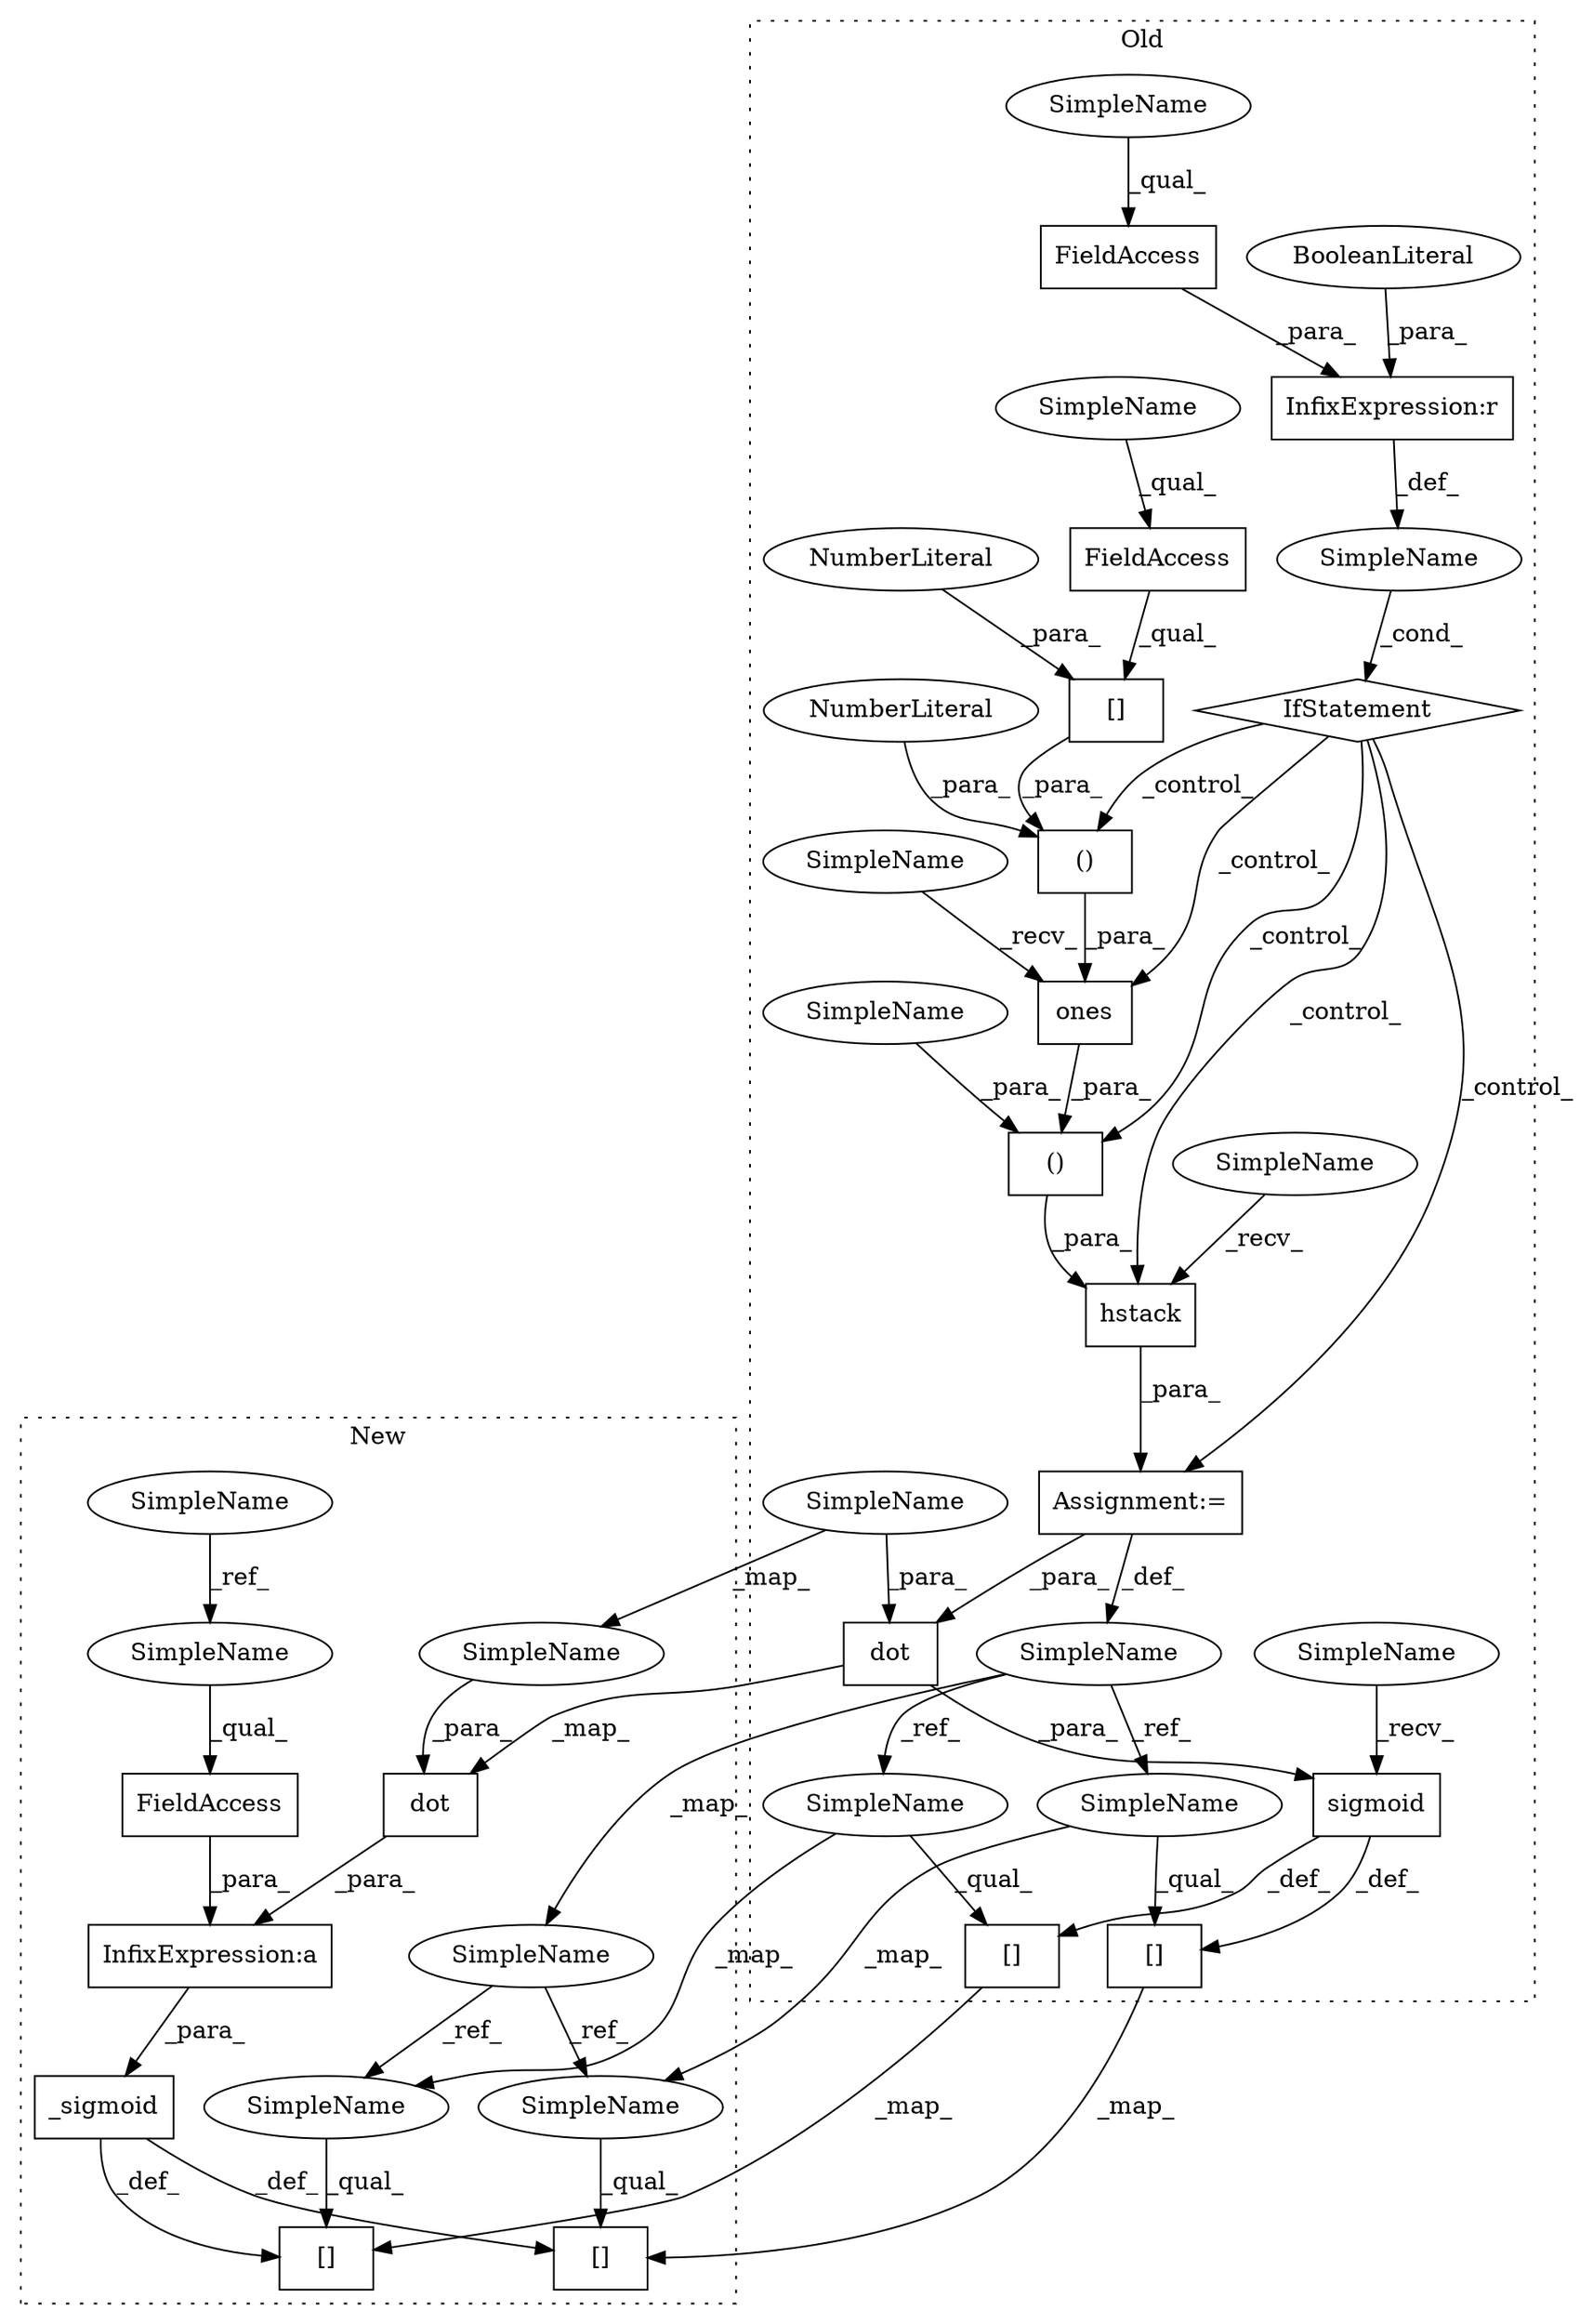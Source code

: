 digraph G {
subgraph cluster0 {
1 [label="()" a="106" s="2969" l="68" shape="box"];
4 [label="[]" a="2" s="3107,3144" l="7,2" shape="box"];
5 [label="()" a="106" s="2987" l="29" shape="box"];
6 [label="[]" a="2" s="3195,3232" l="7,2" shape="box"];
9 [label="NumberLiteral" a="34" s="3015" l="1" shape="ellipse"];
10 [label="hstack" a="32" s="2955,3037" l="14,2" shape="box"];
11 [label="dot" a="32" s="3166,3187" l="4,1" shape="box"];
13 [label="InfixExpression:r" a="27" s="2924" l="4" shape="box"];
14 [label="[]" a="2" s="2987,3001" l="13,1" shape="box"];
15 [label="NumberLiteral" a="34" s="3000" l="1" shape="ellipse"];
16 [label="FieldAccess" a="22" s="2987" l="12" shape="box"];
17 [label="FieldAccess" a="22" s="2910" l="14" shape="box"];
18 [label="sigmoid" a="32" s="3152,3188" l="8,1" shape="box"];
20 [label="SimpleName" a="42" s="3051" l="1" shape="ellipse"];
23 [label="BooleanLiteral" a="9" s="2928" l="4" shape="ellipse"];
24 [label="ones" a="32" s="2975,3016" l="12,2" shape="box"];
25 [label="IfStatement" a="25" s="2906,2932" l="4,2" shape="diamond"];
26 [label="SimpleName" a="42" s="" l="" shape="ellipse"];
27 [label="Assignment:=" a="7" s="2948" l="1" shape="box"];
28 [label="SimpleName" a="42" s="3031" l="6" shape="ellipse"];
29 [label="SimpleName" a="42" s="2987" l="6" shape="ellipse"];
30 [label="SimpleName" a="42" s="3170" l="6" shape="ellipse"];
32 [label="SimpleName" a="42" s="2949" l="5" shape="ellipse"];
33 [label="SimpleName" a="42" s="2969" l="5" shape="ellipse"];
34 [label="SimpleName" a="42" s="3107" l="1" shape="ellipse"];
35 [label="SimpleName" a="42" s="3195" l="1" shape="ellipse"];
38 [label="SimpleName" a="42" s="3147" l="4" shape="ellipse"];
39 [label="SimpleName" a="42" s="2910" l="4" shape="ellipse"];
label = "Old";
style="dotted";
}
subgraph cluster1 {
2 [label="_sigmoid" a="32" s="3143,3193" l="9,1" shape="box"];
3 [label="[]" a="2" s="3098,3140" l="12,2" shape="box"];
7 [label="[]" a="2" s="3200,3242" l="12,2" shape="box"];
8 [label="InfixExpression:a" a="27" s="3175" l="3" shape="box"];
12 [label="dot" a="32" s="3158,3174" l="4,1" shape="box"];
19 [label="FieldAccess" a="22" s="3178" l="15" shape="box"];
21 [label="SimpleName" a="42" s="3042" l="6" shape="ellipse"];
22 [label="SimpleName" a="42" s="2996" l="4" shape="ellipse"];
31 [label="SimpleName" a="42" s="3178" l="4" shape="ellipse"];
36 [label="SimpleName" a="42" s="3200" l="6" shape="ellipse"];
37 [label="SimpleName" a="42" s="3098" l="6" shape="ellipse"];
40 [label="SimpleName" a="42" s="3162" l="1" shape="ellipse"];
label = "New";
style="dotted";
}
1 -> 10 [label="_para_"];
2 -> 7 [label="_def_"];
2 -> 3 [label="_def_"];
4 -> 3 [label="_map_"];
5 -> 24 [label="_para_"];
6 -> 7 [label="_map_"];
8 -> 2 [label="_para_"];
9 -> 5 [label="_para_"];
10 -> 27 [label="_para_"];
11 -> 12 [label="_map_"];
11 -> 18 [label="_para_"];
12 -> 8 [label="_para_"];
13 -> 26 [label="_def_"];
14 -> 5 [label="_para_"];
15 -> 14 [label="_para_"];
16 -> 14 [label="_qual_"];
17 -> 13 [label="_para_"];
18 -> 4 [label="_def_"];
18 -> 6 [label="_def_"];
19 -> 8 [label="_para_"];
20 -> 21 [label="_map_"];
20 -> 35 [label="_ref_"];
20 -> 34 [label="_ref_"];
21 -> 36 [label="_ref_"];
21 -> 37 [label="_ref_"];
22 -> 31 [label="_ref_"];
23 -> 13 [label="_para_"];
24 -> 1 [label="_para_"];
25 -> 5 [label="_control_"];
25 -> 24 [label="_control_"];
25 -> 27 [label="_control_"];
25 -> 10 [label="_control_"];
25 -> 1 [label="_control_"];
26 -> 25 [label="_cond_"];
27 -> 20 [label="_def_"];
27 -> 11 [label="_para_"];
28 -> 1 [label="_para_"];
29 -> 16 [label="_qual_"];
30 -> 11 [label="_para_"];
30 -> 40 [label="_map_"];
31 -> 19 [label="_qual_"];
32 -> 10 [label="_recv_"];
33 -> 24 [label="_recv_"];
34 -> 4 [label="_qual_"];
34 -> 37 [label="_map_"];
35 -> 6 [label="_qual_"];
35 -> 36 [label="_map_"];
36 -> 7 [label="_qual_"];
37 -> 3 [label="_qual_"];
38 -> 18 [label="_recv_"];
39 -> 17 [label="_qual_"];
40 -> 12 [label="_para_"];
}